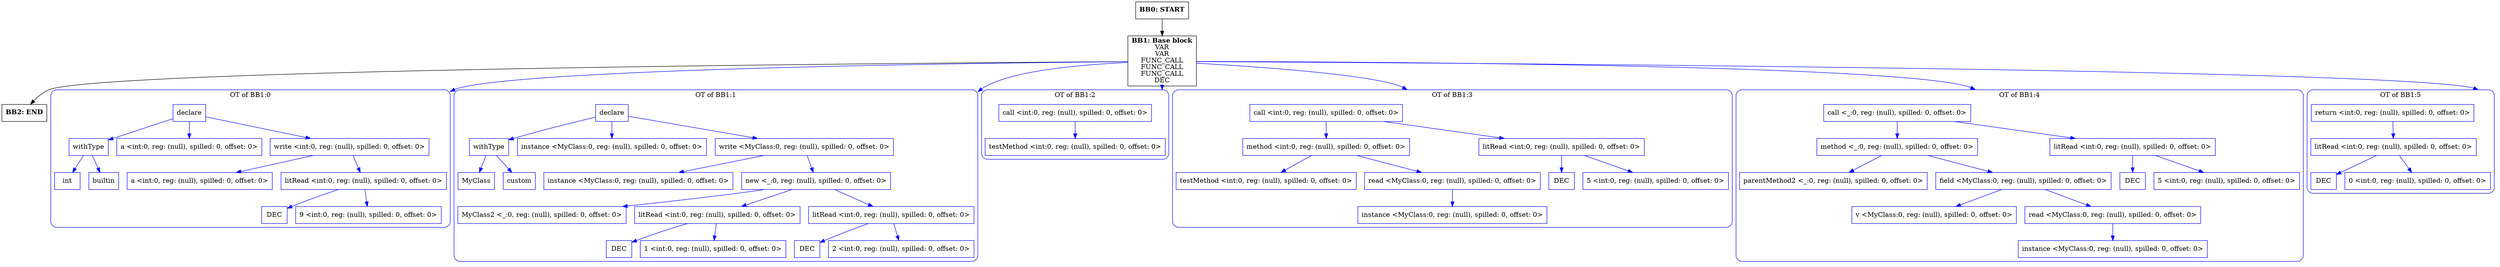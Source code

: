 digraph CFG {
    compound=true;
    graph [splines=true];
    node [shape=rectangle];

    BB2 [label=<<B>BB2: END</B><BR ALIGN="CENTER"/>>];
    BB1 [label=<<B>BB1: Base block</B><BR ALIGN="CENTER"/>VAR<BR ALIGN="CENTER"/>VAR<BR ALIGN="CENTER"/>FUNC_CALL<BR ALIGN="CENTER"/>FUNC_CALL<BR ALIGN="CENTER"/>FUNC_CALL<BR ALIGN="CENTER"/>DEC<BR ALIGN="CENTER"/>>];
    subgraph cluster_instruction0 {
        label = "OT of BB1:0";
        style=rounded;
        color=blue;
        entry0 [shape=point, style=invis];
        node0 [label="declare", color=blue];
        node1 [label="withType", color=blue];
        node2 [label="int", color=blue];
        node1 -> node2[color=blue];
        node3 [label="builtin", color=blue];
        node1 -> node3[color=blue];
        node0 -> node1[color=blue];
        node4 [label="a <int:0, reg: (null), spilled: 0, offset: 0>", color=blue];
        node0 -> node4[color=blue];
        node5 [label="write <int:0, reg: (null), spilled: 0, offset: 0>", color=blue];
        node6 [label="a <int:0, reg: (null), spilled: 0, offset: 0>", color=blue];
        node5 -> node6[color=blue];
        node7 [label="litRead <int:0, reg: (null), spilled: 0, offset: 0>", color=blue];
        node8 [label="DEC", color=blue];
        node7 -> node8[color=blue];
        node9 [label="9 <int:0, reg: (null), spilled: 0, offset: 0>", color=blue];
        node7 -> node9[color=blue];
        node5 -> node7[color=blue];
        node0 -> node5[color=blue];
    }
    BB1 -> entry0 [lhead=cluster_instruction0, color=blue];
    subgraph cluster_instruction1 {
        label = "OT of BB1:1";
        style=rounded;
        color=blue;
        entry1 [shape=point, style=invis];
        node10 [label="declare", color=blue];
        node11 [label="withType", color=blue];
        node12 [label="MyClass", color=blue];
        node11 -> node12[color=blue];
        node13 [label="custom", color=blue];
        node11 -> node13[color=blue];
        node10 -> node11[color=blue];
        node14 [label="instance <MyClass:0, reg: (null), spilled: 0, offset: 0>", color=blue];
        node10 -> node14[color=blue];
        node15 [label="write <MyClass:0, reg: (null), spilled: 0, offset: 0>", color=blue];
        node16 [label="instance <MyClass:0, reg: (null), spilled: 0, offset: 0>", color=blue];
        node15 -> node16[color=blue];
        node17 [label="new <_:0, reg: (null), spilled: 0, offset: 0>", color=blue];
        node18 [label="MyClass2 <_:0, reg: (null), spilled: 0, offset: 0>", color=blue];
        node17 -> node18[color=blue];
        node19 [label="litRead <int:0, reg: (null), spilled: 0, offset: 0>", color=blue];
        node20 [label="DEC", color=blue];
        node19 -> node20[color=blue];
        node21 [label="1 <int:0, reg: (null), spilled: 0, offset: 0>", color=blue];
        node19 -> node21[color=blue];
        node17 -> node19[color=blue];
        node22 [label="litRead <int:0, reg: (null), spilled: 0, offset: 0>", color=blue];
        node23 [label="DEC", color=blue];
        node22 -> node23[color=blue];
        node24 [label="2 <int:0, reg: (null), spilled: 0, offset: 0>", color=blue];
        node22 -> node24[color=blue];
        node17 -> node22[color=blue];
        node15 -> node17[color=blue];
        node10 -> node15[color=blue];
    }
    BB1 -> entry1 [lhead=cluster_instruction1, color=blue];
    subgraph cluster_instruction2 {
        label = "OT of BB1:2";
        style=rounded;
        color=blue;
        entry2 [shape=point, style=invis];
        node25 [label="call <int:0, reg: (null), spilled: 0, offset: 0>", color=blue];
        node26 [label="testMethod <int:0, reg: (null), spilled: 0, offset: 0>", color=blue];
        node25 -> node26[color=blue];
    }
    BB1 -> entry2 [lhead=cluster_instruction2, color=blue];
    subgraph cluster_instruction3 {
        label = "OT of BB1:3";
        style=rounded;
        color=blue;
        entry3 [shape=point, style=invis];
        node27 [label="call <int:0, reg: (null), spilled: 0, offset: 0>", color=blue];
        node28 [label="method <int:0, reg: (null), spilled: 0, offset: 0>", color=blue];
        node29 [label="testMethod <int:0, reg: (null), spilled: 0, offset: 0>", color=blue];
        node28 -> node29[color=blue];
        node30 [label="read <MyClass:0, reg: (null), spilled: 0, offset: 0>", color=blue];
        node31 [label="instance <MyClass:0, reg: (null), spilled: 0, offset: 0>", color=blue];
        node30 -> node31[color=blue];
        node28 -> node30[color=blue];
        node27 -> node28[color=blue];
        node32 [label="litRead <int:0, reg: (null), spilled: 0, offset: 0>", color=blue];
        node33 [label="DEC", color=blue];
        node32 -> node33[color=blue];
        node34 [label="5 <int:0, reg: (null), spilled: 0, offset: 0>", color=blue];
        node32 -> node34[color=blue];
        node27 -> node32[color=blue];
    }
    BB1 -> entry3 [lhead=cluster_instruction3, color=blue];
    subgraph cluster_instruction4 {
        label = "OT of BB1:4";
        style=rounded;
        color=blue;
        entry4 [shape=point, style=invis];
        node35 [label="call <_:0, reg: (null), spilled: 0, offset: 0>", color=blue];
        node36 [label="method <_:0, reg: (null), spilled: 0, offset: 0>", color=blue];
        node37 [label="parentMethod2 <_:0, reg: (null), spilled: 0, offset: 0>", color=blue];
        node36 -> node37[color=blue];
        node38 [label="field <MyClass:0, reg: (null), spilled: 0, offset: 0>", color=blue];
        node39 [label="v <MyClass:0, reg: (null), spilled: 0, offset: 0>", color=blue];
        node38 -> node39[color=blue];
        node40 [label="read <MyClass:0, reg: (null), spilled: 0, offset: 0>", color=blue];
        node41 [label="instance <MyClass:0, reg: (null), spilled: 0, offset: 0>", color=blue];
        node40 -> node41[color=blue];
        node38 -> node40[color=blue];
        node36 -> node38[color=blue];
        node35 -> node36[color=blue];
        node42 [label="litRead <int:0, reg: (null), spilled: 0, offset: 0>", color=blue];
        node43 [label="DEC", color=blue];
        node42 -> node43[color=blue];
        node44 [label="5 <int:0, reg: (null), spilled: 0, offset: 0>", color=blue];
        node42 -> node44[color=blue];
        node35 -> node42[color=blue];
    }
    BB1 -> entry4 [lhead=cluster_instruction4, color=blue];
    subgraph cluster_instruction5 {
        label = "OT of BB1:5";
        style=rounded;
        color=blue;
        entry5 [shape=point, style=invis];
        node45 [label="return <int:0, reg: (null), spilled: 0, offset: 0>", color=blue];
        node46 [label="litRead <int:0, reg: (null), spilled: 0, offset: 0>", color=blue];
        node47 [label="DEC", color=blue];
        node46 -> node47[color=blue];
        node48 [label="0 <int:0, reg: (null), spilled: 0, offset: 0>", color=blue];
        node46 -> node48[color=blue];
        node45 -> node46[color=blue];
    }
    BB1 -> entry5 [lhead=cluster_instruction5, color=blue];
    BB0 [label=<<B>BB0: START</B><BR ALIGN="CENTER"/>>];

    BB1 -> BB2;
    BB0 -> BB1;
}
